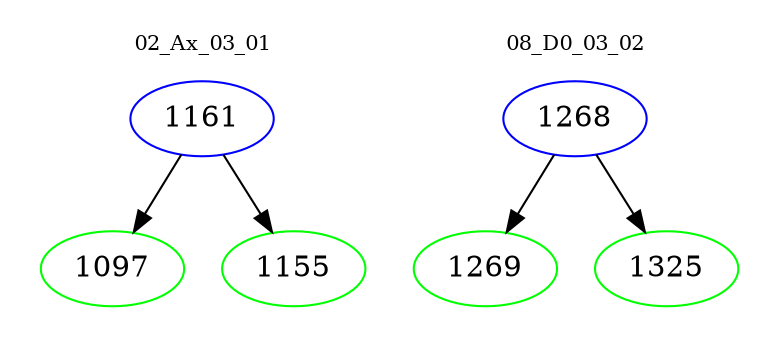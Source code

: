 digraph{
subgraph cluster_0 {
color = white
label = "02_Ax_03_01";
fontsize=10;
T0_1161 [label="1161", color="blue"]
T0_1161 -> T0_1097 [color="black"]
T0_1097 [label="1097", color="green"]
T0_1161 -> T0_1155 [color="black"]
T0_1155 [label="1155", color="green"]
}
subgraph cluster_1 {
color = white
label = "08_D0_03_02";
fontsize=10;
T1_1268 [label="1268", color="blue"]
T1_1268 -> T1_1269 [color="black"]
T1_1269 [label="1269", color="green"]
T1_1268 -> T1_1325 [color="black"]
T1_1325 [label="1325", color="green"]
}
}
